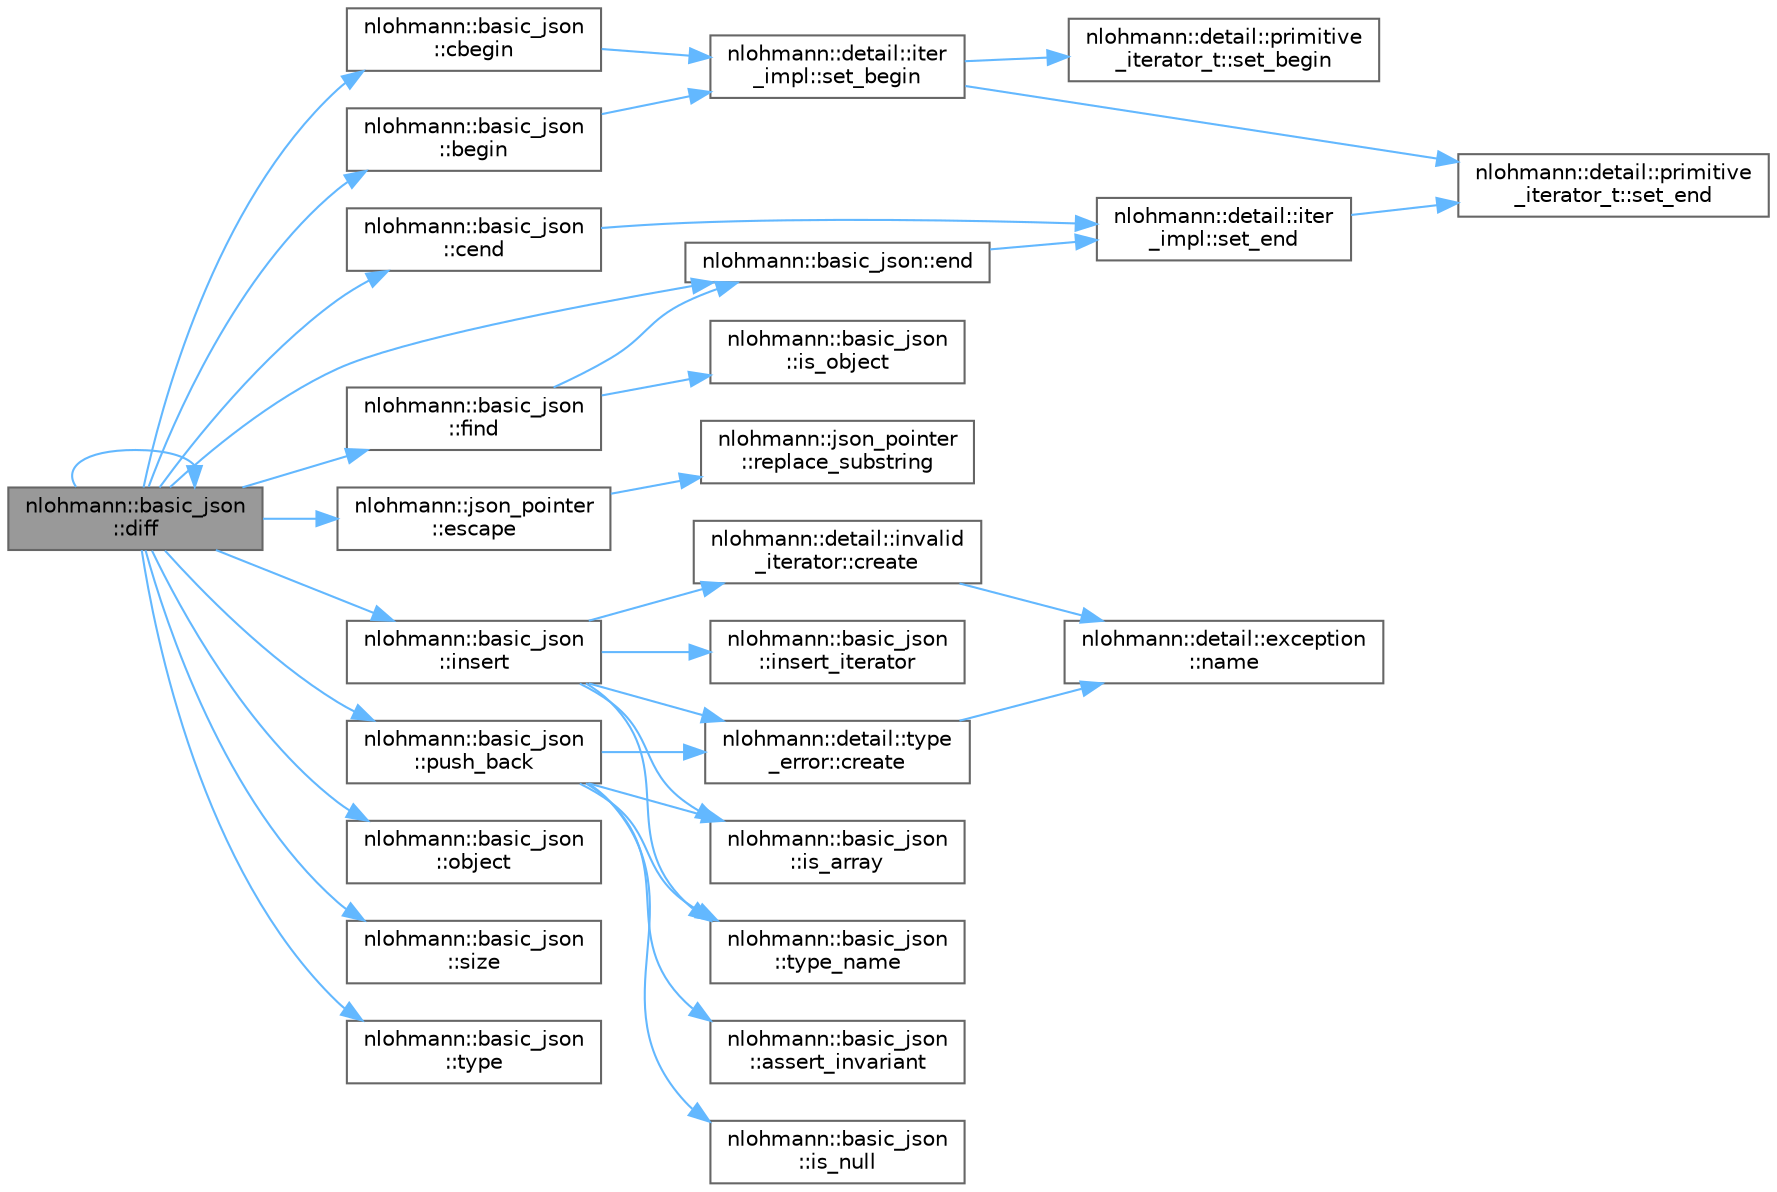 digraph "nlohmann::basic_json::diff"
{
 // LATEX_PDF_SIZE
  bgcolor="transparent";
  edge [fontname=Helvetica,fontsize=10,labelfontname=Helvetica,labelfontsize=10];
  node [fontname=Helvetica,fontsize=10,shape=box,height=0.2,width=0.4];
  rankdir="LR";
  Node1 [label="nlohmann::basic_json\l::diff",height=0.2,width=0.4,color="gray40", fillcolor="grey60", style="filled", fontcolor="black",tooltip="creates a diff as a JSON patch"];
  Node1 -> Node2 [color="steelblue1",style="solid"];
  Node2 [label="nlohmann::basic_json\l::begin",height=0.2,width=0.4,color="grey40", fillcolor="white", style="filled",URL="$a01659.html#a23b495b4c282e4afacf382f5b49af7c7",tooltip="returns an iterator to the first element"];
  Node2 -> Node3 [color="steelblue1",style="solid"];
  Node3 [label="nlohmann::detail::iter\l_impl::set_begin",height=0.2,width=0.4,color="grey40", fillcolor="white", style="filled",URL="$a02011.html#a5d5f92c7f6848814bc82cf7e4e541820",tooltip="set the iterator to the first value"];
  Node3 -> Node4 [color="steelblue1",style="solid"];
  Node4 [label="nlohmann::detail::primitive\l_iterator_t::set_begin",height=0.2,width=0.4,color="grey40", fillcolor="white", style="filled",URL="$a02003.html#a9d9b005906106e12aed738f97d7fee42",tooltip="set iterator to a defined beginning"];
  Node3 -> Node5 [color="steelblue1",style="solid"];
  Node5 [label="nlohmann::detail::primitive\l_iterator_t::set_end",height=0.2,width=0.4,color="grey40", fillcolor="white", style="filled",URL="$a02003.html#ad26a823483846a12d890c3feed3097eb",tooltip="set iterator to a defined past the end"];
  Node1 -> Node6 [color="steelblue1",style="solid"];
  Node6 [label="nlohmann::basic_json\l::cbegin",height=0.2,width=0.4,color="grey40", fillcolor="white", style="filled",URL="$a01659.html#ae508c13e3ad6ce445bcaf24a2bc7d039",tooltip="returns a const iterator to the first element"];
  Node6 -> Node3 [color="steelblue1",style="solid"];
  Node1 -> Node7 [color="steelblue1",style="solid"];
  Node7 [label="nlohmann::basic_json\l::cend",height=0.2,width=0.4,color="grey40", fillcolor="white", style="filled",URL="$a01659.html#a3017cf0f1a4673e904e34cfef62e7758",tooltip="returns a const iterator to one past the last element"];
  Node7 -> Node8 [color="steelblue1",style="solid"];
  Node8 [label="nlohmann::detail::iter\l_impl::set_end",height=0.2,width=0.4,color="grey40", fillcolor="white", style="filled",URL="$a02011.html#a23e50ad4c13aa62d9ac7f60a123823ee",tooltip="set the iterator past the last value"];
  Node8 -> Node5 [color="steelblue1",style="solid"];
  Node1 -> Node1 [color="steelblue1",style="solid"];
  Node1 -> Node9 [color="steelblue1",style="solid"];
  Node9 [label="nlohmann::basic_json::end",height=0.2,width=0.4,color="grey40", fillcolor="white", style="filled",URL="$a01659.html#a931267ec3f09eb67e4382f321b2c52bc",tooltip="returns an iterator to one past the last element"];
  Node9 -> Node8 [color="steelblue1",style="solid"];
  Node1 -> Node10 [color="steelblue1",style="solid"];
  Node10 [label="nlohmann::json_pointer\l::escape",height=0.2,width=0.4,color="grey40", fillcolor="white", style="filled",URL="$a01663.html#a8abf3577f9a0087f29a233893cdc73ad",tooltip="escape \"~\" to \"~0\" and \"/\" to \"~1\""];
  Node10 -> Node11 [color="steelblue1",style="solid"];
  Node11 [label="nlohmann::json_pointer\l::replace_substring",height=0.2,width=0.4,color="grey40", fillcolor="white", style="filled",URL="$a01663.html#aa7649d30da9fc10b0e20704a27aea2a9",tooltip="replace all occurrences of a substring by another string"];
  Node1 -> Node12 [color="steelblue1",style="solid"];
  Node12 [label="nlohmann::basic_json\l::find",height=0.2,width=0.4,color="grey40", fillcolor="white", style="filled",URL="$a01659.html#acdf9b3aab82dcf443dd91ca5ec06b80c",tooltip="find an element in a JSON object"];
  Node12 -> Node9 [color="steelblue1",style="solid"];
  Node12 -> Node13 [color="steelblue1",style="solid"];
  Node13 [label="nlohmann::basic_json\l::is_object",height=0.2,width=0.4,color="grey40", fillcolor="white", style="filled",URL="$a01659.html#a57e8411a770a6263d6d8f2116c37f3aa",tooltip="return whether value is an object"];
  Node1 -> Node14 [color="steelblue1",style="solid"];
  Node14 [label="nlohmann::basic_json\l::insert",height=0.2,width=0.4,color="grey40", fillcolor="white", style="filled",URL="$a01659.html#aeb86e8478e20d95970a8b61ff01dce3b",tooltip="inserts element"];
  Node14 -> Node15 [color="steelblue1",style="solid"];
  Node15 [label="nlohmann::detail::invalid\l_iterator::create",height=0.2,width=0.4,color="grey40", fillcolor="white", style="filled",URL="$a01567.html#a4e849260a3caa1b288c7e619130c6c09",tooltip=" "];
  Node15 -> Node16 [color="steelblue1",style="solid"];
  Node16 [label="nlohmann::detail::exception\l::name",height=0.2,width=0.4,color="grey40", fillcolor="white", style="filled",URL="$a01559.html#abf41a7e9178356314082284e6cfea278",tooltip=" "];
  Node14 -> Node17 [color="steelblue1",style="solid"];
  Node17 [label="nlohmann::detail::type\l_error::create",height=0.2,width=0.4,color="grey40", fillcolor="white", style="filled",URL="$a01571.html#aecc083aea4b698c33d042670ba50c10f",tooltip=" "];
  Node17 -> Node16 [color="steelblue1",style="solid"];
  Node14 -> Node18 [color="steelblue1",style="solid"];
  Node18 [label="nlohmann::basic_json\l::insert_iterator",height=0.2,width=0.4,color="grey40", fillcolor="white", style="filled",URL="$a01659.html#ab5c8034e997c5b852b92bdc6a3f70994",tooltip="Helper for insertion of an iterator."];
  Node14 -> Node19 [color="steelblue1",style="solid"];
  Node19 [label="nlohmann::basic_json\l::is_array",height=0.2,width=0.4,color="grey40", fillcolor="white", style="filled",URL="$a01659.html#ab5b70d60a636b9c5e10f6c8caac60b9e",tooltip="return whether value is an array"];
  Node14 -> Node20 [color="steelblue1",style="solid"];
  Node20 [label="nlohmann::basic_json\l::type_name",height=0.2,width=0.4,color="grey40", fillcolor="white", style="filled",URL="$a01659.html#ab8811fc4eab6091b32b34b3ac3e90474",tooltip="return the type as string"];
  Node1 -> Node21 [color="steelblue1",style="solid"];
  Node21 [label="nlohmann::basic_json\l::object",height=0.2,width=0.4,color="grey40", fillcolor="white", style="filled",URL="$a01659.html#a9a4df356e05415438fadf8a15e583903",tooltip="explicitly create an object from an initializer list"];
  Node1 -> Node22 [color="steelblue1",style="solid"];
  Node22 [label="nlohmann::basic_json\l::push_back",height=0.2,width=0.4,color="grey40", fillcolor="white", style="filled",URL="$a01659.html#ab9e0253c92736db021840105d374c4c4",tooltip="add an object to an array"];
  Node22 -> Node23 [color="steelblue1",style="solid"];
  Node23 [label="nlohmann::basic_json\l::assert_invariant",height=0.2,width=0.4,color="grey40", fillcolor="white", style="filled",URL="$a01659.html#aa7e7b1bdb6e9dbcfa5e284e8a2fb6464",tooltip="checks the class invariants"];
  Node22 -> Node17 [color="steelblue1",style="solid"];
  Node22 -> Node19 [color="steelblue1",style="solid"];
  Node22 -> Node24 [color="steelblue1",style="solid"];
  Node24 [label="nlohmann::basic_json\l::is_null",height=0.2,width=0.4,color="grey40", fillcolor="white", style="filled",URL="$a01659.html#aedc7afad96292b5ab61a2e0ad3067f5f",tooltip="return whether value is null"];
  Node22 -> Node20 [color="steelblue1",style="solid"];
  Node1 -> Node25 [color="steelblue1",style="solid"];
  Node25 [label="nlohmann::basic_json\l::size",height=0.2,width=0.4,color="grey40", fillcolor="white", style="filled",URL="$a01659.html#a33c7c8638bb0b12e6d1b69d8106dd2e0",tooltip="returns the number of elements"];
  Node1 -> Node26 [color="steelblue1",style="solid"];
  Node26 [label="nlohmann::basic_json\l::type",height=0.2,width=0.4,color="grey40", fillcolor="white", style="filled",URL="$a01659.html#a5b7c4b35a0ad9f97474912a08965d7ad",tooltip="return the type of the JSON value (explicit)"];
}
